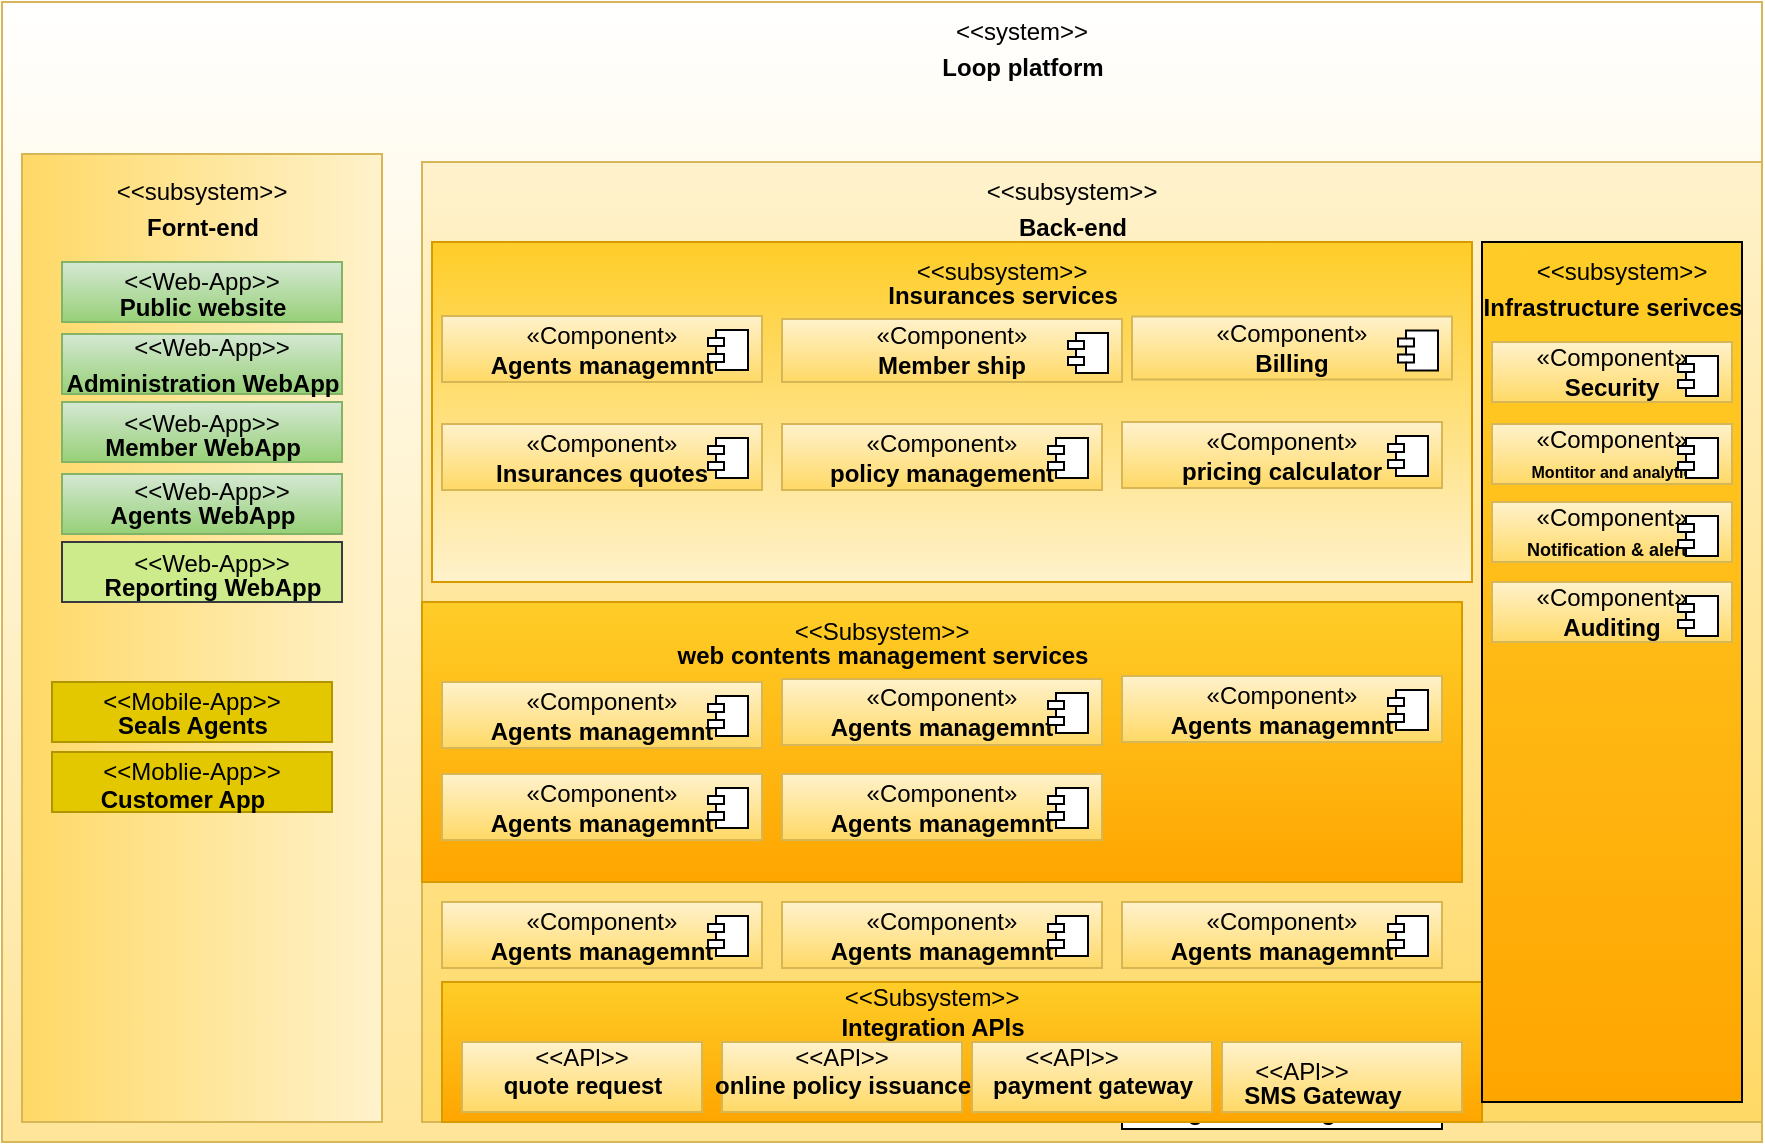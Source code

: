 <mxfile version="22.1.0" type="github">
  <diagram name="Page-1" id="PSVhIGT1VGvmOMZAsFor">
    <mxGraphModel dx="917" dy="503" grid="1" gridSize="10" guides="1" tooltips="1" connect="1" arrows="1" fold="1" page="1" pageScale="1" pageWidth="850" pageHeight="1100" math="0" shadow="0">
      <root>
        <mxCell id="0" />
        <mxCell id="1" parent="0" />
        <mxCell id="pScFIiT-Av8nfo2tau_b-79" value="" style="rounded=0;whiteSpace=wrap;html=1;fillColor=#FFE599;strokeColor=#d6b656;gradientColor=#FFFFFF;gradientDirection=north;" vertex="1" parent="1">
          <mxGeometry x="210" y="30" width="880" height="570" as="geometry" />
        </mxCell>
        <mxCell id="pScFIiT-Av8nfo2tau_b-107" value="" style="rounded=0;whiteSpace=wrap;html=1;fillColor=#fff2cc;strokeColor=#d6b656;fillStyle=solid;gradientColor=#ffd966;gradientDirection=west;" vertex="1" parent="1">
          <mxGeometry x="220" y="106" width="180" height="484" as="geometry" />
        </mxCell>
        <mxCell id="pScFIiT-Av8nfo2tau_b-108" value="&amp;lt;&amp;lt;subsystem&amp;gt;&amp;gt;&lt;br&gt;" style="text;html=1;strokeColor=none;fillColor=none;align=center;verticalAlign=middle;whiteSpace=wrap;rounded=0;" vertex="1" parent="1">
          <mxGeometry x="280" y="110" width="60" height="30" as="geometry" />
        </mxCell>
        <mxCell id="pScFIiT-Av8nfo2tau_b-109" value="Fornt-end&lt;br&gt;" style="text;align=center;fontStyle=1;verticalAlign=middle;spacingLeft=3;spacingRight=3;strokeColor=none;rotatable=0;points=[[0,0.5],[1,0.5]];portConstraint=eastwest;html=1;" vertex="1" parent="1">
          <mxGeometry x="270" y="130" width="80" height="26" as="geometry" />
        </mxCell>
        <mxCell id="pScFIiT-Av8nfo2tau_b-110" value="" style="rounded=0;whiteSpace=wrap;html=1;fillColor=#d5e8d4;strokeColor=#82b366;gradientColor=#97d077;" vertex="1" parent="1">
          <mxGeometry x="240" y="160" width="140" height="30" as="geometry" />
        </mxCell>
        <mxCell id="pScFIiT-Av8nfo2tau_b-111" value="&amp;lt;&amp;lt;Web-App&amp;gt;&amp;gt;" style="text;html=1;align=center;verticalAlign=middle;whiteSpace=wrap;rounded=0;" vertex="1" parent="1">
          <mxGeometry x="255" y="160" width="110" height="20" as="geometry" />
        </mxCell>
        <mxCell id="pScFIiT-Av8nfo2tau_b-112" value="Public website" style="text;align=center;fontStyle=1;verticalAlign=middle;spacingLeft=3;spacingRight=3;rotatable=0;points=[[0,0.5],[1,0.5]];portConstraint=eastwest;html=1;" vertex="1" parent="1">
          <mxGeometry x="280" y="170" width="60" height="26" as="geometry" />
        </mxCell>
        <mxCell id="pScFIiT-Av8nfo2tau_b-113" style="edgeStyle=orthogonalEdgeStyle;rounded=0;orthogonalLoop=1;jettySize=auto;html=1;exitX=0.5;exitY=1;exitDx=0;exitDy=0;" edge="1" parent="1" source="pScFIiT-Av8nfo2tau_b-110" target="pScFIiT-Av8nfo2tau_b-110">
          <mxGeometry relative="1" as="geometry" />
        </mxCell>
        <mxCell id="pScFIiT-Av8nfo2tau_b-114" style="edgeStyle=orthogonalEdgeStyle;rounded=0;orthogonalLoop=1;jettySize=auto;html=1;exitX=1;exitY=0.5;exitDx=0;exitDy=0;" edge="1" parent="1">
          <mxGeometry relative="1" as="geometry">
            <mxPoint x="365" y="233" as="sourcePoint" />
            <mxPoint x="365" y="233" as="targetPoint" />
          </mxGeometry>
        </mxCell>
        <mxCell id="pScFIiT-Av8nfo2tau_b-115" value="" style="rounded=0;whiteSpace=wrap;html=1;fillColor=#d5e8d4;strokeColor=#82b366;gradientColor=#97d077;" vertex="1" parent="1">
          <mxGeometry x="240" y="196" width="140" height="30" as="geometry" />
        </mxCell>
        <mxCell id="pScFIiT-Av8nfo2tau_b-116" value="" style="rounded=0;whiteSpace=wrap;html=1;fillColor=#d5e8d4;strokeColor=#82b366;gradientColor=#97d077;" vertex="1" parent="1">
          <mxGeometry x="240" y="230" width="140" height="30" as="geometry" />
        </mxCell>
        <mxCell id="pScFIiT-Av8nfo2tau_b-117" value="" style="rounded=0;whiteSpace=wrap;html=1;fillColor=#d5e8d4;strokeColor=#82b366;gradientColor=#97d077;" vertex="1" parent="1">
          <mxGeometry x="240" y="266" width="140" height="30" as="geometry" />
        </mxCell>
        <mxCell id="pScFIiT-Av8nfo2tau_b-118" value="&amp;lt;&amp;lt;Web-App&amp;gt;&amp;gt;" style="text;html=1;strokeColor=none;fillColor=none;align=center;verticalAlign=middle;whiteSpace=wrap;rounded=0;" vertex="1" parent="1">
          <mxGeometry x="270" y="188" width="90" height="30" as="geometry" />
        </mxCell>
        <mxCell id="pScFIiT-Av8nfo2tau_b-119" value="&amp;lt;&amp;lt;Web-App&amp;gt;&amp;gt;" style="text;html=1;strokeColor=none;fillColor=none;align=center;verticalAlign=middle;whiteSpace=wrap;rounded=0;" vertex="1" parent="1">
          <mxGeometry x="265" y="226" width="90" height="30" as="geometry" />
        </mxCell>
        <mxCell id="pScFIiT-Av8nfo2tau_b-120" value="&amp;lt;&amp;lt;Web-App&amp;gt;&amp;gt;" style="text;html=1;strokeColor=none;fillColor=none;align=center;verticalAlign=middle;whiteSpace=wrap;rounded=0;" vertex="1" parent="1">
          <mxGeometry x="270" y="260" width="90" height="30" as="geometry" />
        </mxCell>
        <mxCell id="pScFIiT-Av8nfo2tau_b-121" value="Administration WebApp" style="text;align=center;fontStyle=1;verticalAlign=middle;spacingLeft=3;spacingRight=3;strokeColor=none;rotatable=0;points=[[0,0.5],[1,0.5]];portConstraint=eastwest;html=1;" vertex="1" parent="1">
          <mxGeometry x="270" y="182.5" width="80" height="77.5" as="geometry" />
        </mxCell>
        <mxCell id="pScFIiT-Av8nfo2tau_b-122" value="" style="rounded=0;whiteSpace=wrap;html=1;fillColor=#cdeb8b;strokeColor=#36393d;fillStyle=solid;" vertex="1" parent="1">
          <mxGeometry x="240" y="300" width="140" height="30" as="geometry" />
        </mxCell>
        <mxCell id="pScFIiT-Av8nfo2tau_b-123" value="" style="rounded=0;whiteSpace=wrap;html=1;fillColor=#e3c800;fontColor=#000000;strokeColor=#B09500;" vertex="1" parent="1">
          <mxGeometry x="235" y="370" width="140" height="30" as="geometry" />
        </mxCell>
        <mxCell id="pScFIiT-Av8nfo2tau_b-125" value="&amp;lt;&amp;lt;Web-App&amp;gt;&amp;gt;" style="text;html=1;strokeColor=none;fillColor=none;align=center;verticalAlign=middle;whiteSpace=wrap;rounded=0;" vertex="1" parent="1">
          <mxGeometry x="270" y="296" width="90" height="30" as="geometry" />
        </mxCell>
        <mxCell id="pScFIiT-Av8nfo2tau_b-126" value="Member WebApp" style="text;align=center;fontStyle=1;verticalAlign=middle;spacingLeft=3;spacingRight=3;strokeColor=none;rotatable=0;points=[[0,0.5],[1,0.5]];portConstraint=eastwest;html=1;" vertex="1" parent="1">
          <mxGeometry x="270" y="240" width="80" height="26" as="geometry" />
        </mxCell>
        <mxCell id="pScFIiT-Av8nfo2tau_b-127" value="Agents WebApp" style="text;align=center;fontStyle=1;verticalAlign=middle;spacingLeft=3;spacingRight=3;strokeColor=none;rotatable=0;points=[[0,0.5],[1,0.5]];portConstraint=eastwest;html=1;" vertex="1" parent="1">
          <mxGeometry x="270" y="274" width="80" height="26" as="geometry" />
        </mxCell>
        <mxCell id="pScFIiT-Av8nfo2tau_b-128" value="Reporting WebApp" style="text;align=center;fontStyle=1;verticalAlign=middle;spacingLeft=3;spacingRight=3;strokeColor=none;rotatable=0;points=[[0,0.5],[1,0.5]];portConstraint=eastwest;html=1;" vertex="1" parent="1">
          <mxGeometry x="275" y="310" width="80" height="26" as="geometry" />
        </mxCell>
        <mxCell id="pScFIiT-Av8nfo2tau_b-129" value="&amp;lt;&amp;lt;Mobile-App&amp;gt;&amp;gt;" style="text;html=1;strokeColor=none;fillColor=none;align=center;verticalAlign=middle;whiteSpace=wrap;rounded=0;" vertex="1" parent="1">
          <mxGeometry x="245" y="360" width="120" height="40" as="geometry" />
        </mxCell>
        <mxCell id="pScFIiT-Av8nfo2tau_b-131" value="Seals Agents" style="text;align=center;fontStyle=1;verticalAlign=middle;spacingLeft=3;spacingRight=3;strokeColor=none;rotatable=0;points=[[0,0.5],[1,0.5]];portConstraint=eastwest;html=1;" vertex="1" parent="1">
          <mxGeometry x="265" y="379" width="80" height="26" as="geometry" />
        </mxCell>
        <mxCell id="pScFIiT-Av8nfo2tau_b-134" value="" style="rounded=0;whiteSpace=wrap;html=1;fillColor=#fff2cc;gradientColor=#ffd966;strokeColor=#d6b656;" vertex="1" parent="1">
          <mxGeometry x="420" y="110" width="670" height="480" as="geometry" />
        </mxCell>
        <mxCell id="pScFIiT-Av8nfo2tau_b-135" value="&amp;lt;&amp;lt;system&amp;gt;&amp;gt;" style="text;html=1;strokeColor=none;fillColor=none;align=center;verticalAlign=middle;whiteSpace=wrap;rounded=0;" vertex="1" parent="1">
          <mxGeometry x="690" y="30" width="60" height="30" as="geometry" />
        </mxCell>
        <mxCell id="pScFIiT-Av8nfo2tau_b-136" value="Loop platform" style="text;align=center;fontStyle=1;verticalAlign=middle;spacingLeft=3;spacingRight=3;strokeColor=none;rotatable=0;points=[[0,0.5],[1,0.5]];portConstraint=eastwest;html=1;" vertex="1" parent="1">
          <mxGeometry x="680" y="50" width="80" height="26" as="geometry" />
        </mxCell>
        <mxCell id="pScFIiT-Av8nfo2tau_b-137" value="&amp;lt;&amp;lt;subsystem&amp;gt;&amp;gt;" style="text;html=1;strokeColor=none;fillColor=none;align=center;verticalAlign=middle;whiteSpace=wrap;rounded=0;" vertex="1" parent="1">
          <mxGeometry x="715" y="110" width="60" height="30" as="geometry" />
        </mxCell>
        <mxCell id="pScFIiT-Av8nfo2tau_b-138" value="Back-end" style="text;align=center;fontStyle=1;verticalAlign=middle;spacingLeft=3;spacingRight=3;strokeColor=none;rotatable=0;points=[[0,0.5],[1,0.5]];portConstraint=eastwest;html=1;" vertex="1" parent="1">
          <mxGeometry x="705" y="130" width="80" height="26" as="geometry" />
        </mxCell>
        <mxCell id="pScFIiT-Av8nfo2tau_b-139" value="" style="rounded=0;whiteSpace=wrap;html=1;fillColor=#ffcd28;strokeColor=#d79b00;gradientColor=#FFF2CC;" vertex="1" parent="1">
          <mxGeometry x="425" y="150" width="520" height="170" as="geometry" />
        </mxCell>
        <mxCell id="pScFIiT-Av8nfo2tau_b-141" value="&amp;lt;&amp;lt;subsystem&amp;gt;&amp;gt;" style="text;html=1;strokeColor=none;fillColor=none;align=center;verticalAlign=middle;whiteSpace=wrap;rounded=0;" vertex="1" parent="1">
          <mxGeometry x="680" y="150" width="60" height="30" as="geometry" />
        </mxCell>
        <mxCell id="pScFIiT-Av8nfo2tau_b-142" value="Insurances services" style="text;align=center;fontStyle=1;verticalAlign=middle;spacingLeft=3;spacingRight=3;strokeColor=none;rotatable=0;points=[[0,0.5],[1,0.5]];portConstraint=eastwest;html=1;" vertex="1" parent="1">
          <mxGeometry x="670" y="164" width="80" height="26" as="geometry" />
        </mxCell>
        <mxCell id="pScFIiT-Av8nfo2tau_b-147" value="«Component»&lt;br&gt;&lt;b&gt;Member ship&lt;/b&gt;" style="html=1;dropTarget=0;whiteSpace=wrap;fillColor=#fff2cc;gradientColor=#ffd966;strokeColor=#d6b656;" vertex="1" parent="1">
          <mxGeometry x="600" y="188.5" width="170" height="31.5" as="geometry" />
        </mxCell>
        <mxCell id="pScFIiT-Av8nfo2tau_b-148" value="" style="shape=module;jettyWidth=8;jettyHeight=4;" vertex="1" parent="pScFIiT-Av8nfo2tau_b-147">
          <mxGeometry x="1" width="20" height="20" relative="1" as="geometry">
            <mxPoint x="-27" y="7" as="offset" />
          </mxGeometry>
        </mxCell>
        <mxCell id="pScFIiT-Av8nfo2tau_b-149" value="«Component»&lt;br&gt;&lt;b&gt;Billing&lt;/b&gt;" style="html=1;dropTarget=0;whiteSpace=wrap;fillColor=#fff2cc;gradientColor=#ffd966;strokeColor=#d6b656;" vertex="1" parent="1">
          <mxGeometry x="775" y="187.25" width="160" height="31.5" as="geometry" />
        </mxCell>
        <mxCell id="pScFIiT-Av8nfo2tau_b-150" value="" style="shape=module;jettyWidth=8;jettyHeight=4;" vertex="1" parent="pScFIiT-Av8nfo2tau_b-149">
          <mxGeometry x="1" width="20" height="20" relative="1" as="geometry">
            <mxPoint x="-27" y="7" as="offset" />
          </mxGeometry>
        </mxCell>
        <mxCell id="pScFIiT-Av8nfo2tau_b-151" value="«Component»&lt;br&gt;&lt;b&gt;Agents managemnt&lt;/b&gt;" style="html=1;dropTarget=0;whiteSpace=wrap;fillColor=#fff2cc;gradientColor=#ffd966;strokeColor=#d6b656;" vertex="1" parent="1">
          <mxGeometry x="430" y="187" width="160" height="33" as="geometry" />
        </mxCell>
        <mxCell id="pScFIiT-Av8nfo2tau_b-152" value="" style="shape=module;jettyWidth=8;jettyHeight=4;" vertex="1" parent="pScFIiT-Av8nfo2tau_b-151">
          <mxGeometry x="1" width="20" height="20" relative="1" as="geometry">
            <mxPoint x="-27" y="7" as="offset" />
          </mxGeometry>
        </mxCell>
        <mxCell id="pScFIiT-Av8nfo2tau_b-153" value="«Component»&lt;br&gt;&lt;b&gt;Insurances quotes&lt;/b&gt;" style="html=1;dropTarget=0;whiteSpace=wrap;fillColor=#fff2cc;gradientColor=#ffd966;strokeColor=#d6b656;" vertex="1" parent="1">
          <mxGeometry x="430" y="241" width="160" height="33" as="geometry" />
        </mxCell>
        <mxCell id="pScFIiT-Av8nfo2tau_b-154" value="" style="shape=module;jettyWidth=8;jettyHeight=4;" vertex="1" parent="pScFIiT-Av8nfo2tau_b-153">
          <mxGeometry x="1" width="20" height="20" relative="1" as="geometry">
            <mxPoint x="-27" y="7" as="offset" />
          </mxGeometry>
        </mxCell>
        <mxCell id="pScFIiT-Av8nfo2tau_b-155" value="«Component»&lt;br&gt;&lt;b&gt;policy management&lt;/b&gt;" style="html=1;dropTarget=0;whiteSpace=wrap;fillColor=#fff2cc;gradientColor=#ffd966;strokeColor=#d6b656;" vertex="1" parent="1">
          <mxGeometry x="600" y="241" width="160" height="33" as="geometry" />
        </mxCell>
        <mxCell id="pScFIiT-Av8nfo2tau_b-156" value="" style="shape=module;jettyWidth=8;jettyHeight=4;" vertex="1" parent="pScFIiT-Av8nfo2tau_b-155">
          <mxGeometry x="1" width="20" height="20" relative="1" as="geometry">
            <mxPoint x="-27" y="7" as="offset" />
          </mxGeometry>
        </mxCell>
        <mxCell id="pScFIiT-Av8nfo2tau_b-157" value="«Component»&lt;br&gt;&lt;b&gt;pricing calculator&lt;/b&gt;" style="html=1;dropTarget=0;whiteSpace=wrap;fillColor=#fff2cc;gradientColor=#ffd966;strokeColor=#d6b656;" vertex="1" parent="1">
          <mxGeometry x="770" y="240" width="160" height="33" as="geometry" />
        </mxCell>
        <mxCell id="pScFIiT-Av8nfo2tau_b-158" value="" style="shape=module;jettyWidth=8;jettyHeight=4;" vertex="1" parent="pScFIiT-Av8nfo2tau_b-157">
          <mxGeometry x="1" width="20" height="20" relative="1" as="geometry">
            <mxPoint x="-27" y="7" as="offset" />
          </mxGeometry>
        </mxCell>
        <mxCell id="pScFIiT-Av8nfo2tau_b-159" value="" style="rounded=0;whiteSpace=wrap;html=1;fillColor=#ffcd28;gradientColor=#ffa500;strokeColor=#d79b00;" vertex="1" parent="1">
          <mxGeometry x="420" y="330" width="520" height="140" as="geometry" />
        </mxCell>
        <mxCell id="pScFIiT-Av8nfo2tau_b-160" value="&amp;lt;&amp;lt;Subsystem&amp;gt;&amp;gt;" style="text;html=1;strokeColor=none;fillColor=none;align=center;verticalAlign=middle;whiteSpace=wrap;rounded=0;" vertex="1" parent="1">
          <mxGeometry x="620" y="330" width="60" height="30" as="geometry" />
        </mxCell>
        <mxCell id="pScFIiT-Av8nfo2tau_b-161" value="web contents management services" style="text;align=center;fontStyle=1;verticalAlign=middle;spacingLeft=3;spacingRight=3;strokeColor=none;rotatable=0;points=[[0,0.5],[1,0.5]];portConstraint=eastwest;html=1;" vertex="1" parent="1">
          <mxGeometry x="610" y="344" width="80" height="26" as="geometry" />
        </mxCell>
        <mxCell id="pScFIiT-Av8nfo2tau_b-162" value="«Component»&lt;br&gt;&lt;b&gt;Agents managemnt&lt;/b&gt;" style="html=1;dropTarget=0;whiteSpace=wrap;fillColor=#fff2cc;gradientColor=#ffd966;strokeColor=#d6b656;" vertex="1" parent="1">
          <mxGeometry x="430" y="370" width="160" height="33" as="geometry" />
        </mxCell>
        <mxCell id="pScFIiT-Av8nfo2tau_b-163" value="" style="shape=module;jettyWidth=8;jettyHeight=4;" vertex="1" parent="pScFIiT-Av8nfo2tau_b-162">
          <mxGeometry x="1" width="20" height="20" relative="1" as="geometry">
            <mxPoint x="-27" y="7" as="offset" />
          </mxGeometry>
        </mxCell>
        <mxCell id="pScFIiT-Av8nfo2tau_b-164" value="«Component»&lt;br&gt;&lt;b&gt;Agents managemnt&lt;/b&gt;" style="html=1;dropTarget=0;whiteSpace=wrap;" vertex="1" parent="1">
          <mxGeometry x="770" y="560.5" width="160" height="33" as="geometry" />
        </mxCell>
        <mxCell id="pScFIiT-Av8nfo2tau_b-165" value="" style="shape=module;jettyWidth=8;jettyHeight=4;" vertex="1" parent="pScFIiT-Av8nfo2tau_b-164">
          <mxGeometry x="1" width="20" height="20" relative="1" as="geometry">
            <mxPoint x="-27" y="7" as="offset" />
          </mxGeometry>
        </mxCell>
        <mxCell id="pScFIiT-Av8nfo2tau_b-166" value="«Component»&lt;br&gt;&lt;b&gt;Agents managemnt&lt;/b&gt;" style="html=1;dropTarget=0;whiteSpace=wrap;fillColor=#fff2cc;gradientColor=#ffd966;strokeColor=#d6b656;" vertex="1" parent="1">
          <mxGeometry x="770" y="367" width="160" height="33" as="geometry" />
        </mxCell>
        <mxCell id="pScFIiT-Av8nfo2tau_b-167" value="" style="shape=module;jettyWidth=8;jettyHeight=4;" vertex="1" parent="pScFIiT-Av8nfo2tau_b-166">
          <mxGeometry x="1" width="20" height="20" relative="1" as="geometry">
            <mxPoint x="-27" y="7" as="offset" />
          </mxGeometry>
        </mxCell>
        <mxCell id="pScFIiT-Av8nfo2tau_b-168" value="«Component»&lt;br&gt;&lt;b&gt;Agents managemnt&lt;/b&gt;" style="html=1;dropTarget=0;whiteSpace=wrap;fillColor=#fff2cc;gradientColor=#ffd966;strokeColor=#d6b656;" vertex="1" parent="1">
          <mxGeometry x="430" y="416" width="160" height="33" as="geometry" />
        </mxCell>
        <mxCell id="pScFIiT-Av8nfo2tau_b-169" value="" style="shape=module;jettyWidth=8;jettyHeight=4;" vertex="1" parent="pScFIiT-Av8nfo2tau_b-168">
          <mxGeometry x="1" width="20" height="20" relative="1" as="geometry">
            <mxPoint x="-27" y="7" as="offset" />
          </mxGeometry>
        </mxCell>
        <mxCell id="pScFIiT-Av8nfo2tau_b-170" value="«Component»&lt;br&gt;&lt;b&gt;Agents managemnt&lt;/b&gt;" style="html=1;dropTarget=0;whiteSpace=wrap;fillColor=#fff2cc;gradientColor=#ffd966;strokeColor=#d6b656;" vertex="1" parent="1">
          <mxGeometry x="600" y="416" width="160" height="33" as="geometry" />
        </mxCell>
        <mxCell id="pScFIiT-Av8nfo2tau_b-171" value="" style="shape=module;jettyWidth=8;jettyHeight=4;" vertex="1" parent="pScFIiT-Av8nfo2tau_b-170">
          <mxGeometry x="1" width="20" height="20" relative="1" as="geometry">
            <mxPoint x="-27" y="7" as="offset" />
          </mxGeometry>
        </mxCell>
        <mxCell id="pScFIiT-Av8nfo2tau_b-172" value="«Component»&lt;br&gt;&lt;b&gt;Agents managemnt&lt;/b&gt;" style="html=1;dropTarget=0;whiteSpace=wrap;fillColor=#fff2cc;gradientColor=#ffd966;strokeColor=#d6b656;" vertex="1" parent="1">
          <mxGeometry x="430" y="480" width="160" height="33" as="geometry" />
        </mxCell>
        <mxCell id="pScFIiT-Av8nfo2tau_b-173" value="" style="shape=module;jettyWidth=8;jettyHeight=4;" vertex="1" parent="pScFIiT-Av8nfo2tau_b-172">
          <mxGeometry x="1" width="20" height="20" relative="1" as="geometry">
            <mxPoint x="-27" y="7" as="offset" />
          </mxGeometry>
        </mxCell>
        <mxCell id="pScFIiT-Av8nfo2tau_b-174" value="«Component»&lt;br&gt;&lt;b&gt;Agents managemnt&lt;/b&gt;" style="html=1;dropTarget=0;whiteSpace=wrap;fillColor=#fff2cc;gradientColor=#ffd966;strokeColor=#d6b656;" vertex="1" parent="1">
          <mxGeometry x="600" y="480" width="160" height="33" as="geometry" />
        </mxCell>
        <mxCell id="pScFIiT-Av8nfo2tau_b-175" value="" style="shape=module;jettyWidth=8;jettyHeight=4;" vertex="1" parent="pScFIiT-Av8nfo2tau_b-174">
          <mxGeometry x="1" width="20" height="20" relative="1" as="geometry">
            <mxPoint x="-27" y="7" as="offset" />
          </mxGeometry>
        </mxCell>
        <mxCell id="pScFIiT-Av8nfo2tau_b-176" value="«Component»&lt;br&gt;&lt;b&gt;Agents managemnt&lt;/b&gt;" style="html=1;dropTarget=0;whiteSpace=wrap;fillColor=#fff2cc;gradientColor=#ffd966;strokeColor=#d6b656;" vertex="1" parent="1">
          <mxGeometry x="770" y="480" width="160" height="33" as="geometry" />
        </mxCell>
        <mxCell id="pScFIiT-Av8nfo2tau_b-177" value="" style="shape=module;jettyWidth=8;jettyHeight=4;" vertex="1" parent="pScFIiT-Av8nfo2tau_b-176">
          <mxGeometry x="1" width="20" height="20" relative="1" as="geometry">
            <mxPoint x="-27" y="7" as="offset" />
          </mxGeometry>
        </mxCell>
        <mxCell id="pScFIiT-Av8nfo2tau_b-178" value="" style="rounded=0;whiteSpace=wrap;html=1;fillColor=#ffcd28;gradientColor=#ffa500;strokeColor=#d79b00;" vertex="1" parent="1">
          <mxGeometry x="430" y="520" width="520" height="70" as="geometry" />
        </mxCell>
        <mxCell id="pScFIiT-Av8nfo2tau_b-179" value="" style="rounded=0;whiteSpace=wrap;html=1;fillColor=#ffcd28;gradientColor=#ffa500;strokeColor=default;gradientDirection=south;" vertex="1" parent="1">
          <mxGeometry x="950" y="150" width="130" height="430" as="geometry" />
        </mxCell>
        <mxCell id="pScFIiT-Av8nfo2tau_b-180" value="&amp;lt;&amp;lt;Subsystem&amp;gt;&amp;gt;" style="text;html=1;strokeColor=none;fillColor=none;align=center;verticalAlign=middle;whiteSpace=wrap;rounded=0;" vertex="1" parent="1">
          <mxGeometry x="645" y="513" width="60" height="30" as="geometry" />
        </mxCell>
        <mxCell id="pScFIiT-Av8nfo2tau_b-181" value="Integration APls" style="text;align=center;fontStyle=1;verticalAlign=middle;spacingLeft=3;spacingRight=3;strokeColor=none;rotatable=0;points=[[0,0.5],[1,0.5]];portConstraint=eastwest;html=1;" vertex="1" parent="1">
          <mxGeometry x="635" y="530" width="80" height="26" as="geometry" />
        </mxCell>
        <mxCell id="pScFIiT-Av8nfo2tau_b-182" value="" style="rounded=0;whiteSpace=wrap;html=1;fillColor=#fff2cc;gradientColor=#ffd966;strokeColor=#d6b656;" vertex="1" parent="1">
          <mxGeometry x="440" y="550" width="120" height="35" as="geometry" />
        </mxCell>
        <mxCell id="pScFIiT-Av8nfo2tau_b-183" value="&amp;lt;&amp;lt;APl&amp;gt;&amp;gt;" style="text;html=1;strokeColor=none;fillColor=none;align=center;verticalAlign=middle;whiteSpace=wrap;rounded=0;" vertex="1" parent="1">
          <mxGeometry x="470" y="543" width="60" height="30" as="geometry" />
        </mxCell>
        <mxCell id="pScFIiT-Av8nfo2tau_b-184" value="quote request" style="text;align=center;fontStyle=1;verticalAlign=middle;spacingLeft=3;spacingRight=3;rotatable=0;points=[[0,0.5],[1,0.5]];portConstraint=eastwest;html=1;" vertex="1" parent="1">
          <mxGeometry x="460" y="559" width="80" height="26" as="geometry" />
        </mxCell>
        <mxCell id="pScFIiT-Av8nfo2tau_b-185" value="" style="rounded=0;whiteSpace=wrap;html=1;fillColor=#fff2cc;gradientColor=#ffd966;strokeColor=#d6b656;" vertex="1" parent="1">
          <mxGeometry x="570" y="550" width="120" height="35" as="geometry" />
        </mxCell>
        <mxCell id="pScFIiT-Av8nfo2tau_b-186" value="" style="rounded=0;whiteSpace=wrap;html=1;fillColor=#fff2cc;gradientColor=#ffd966;strokeColor=#d6b656;" vertex="1" parent="1">
          <mxGeometry x="695" y="550" width="120" height="35" as="geometry" />
        </mxCell>
        <mxCell id="pScFIiT-Av8nfo2tau_b-187" value="" style="rounded=0;whiteSpace=wrap;html=1;fillColor=#fff2cc;gradientColor=#ffd966;strokeColor=#d6b656;" vertex="1" parent="1">
          <mxGeometry x="820" y="550" width="120" height="35" as="geometry" />
        </mxCell>
        <mxCell id="pScFIiT-Av8nfo2tau_b-188" value="&amp;lt;&amp;lt;APl&amp;gt;&amp;gt;" style="text;html=1;strokeColor=none;fillColor=none;align=center;verticalAlign=middle;whiteSpace=wrap;rounded=0;" vertex="1" parent="1">
          <mxGeometry x="600" y="543" width="60" height="30" as="geometry" />
        </mxCell>
        <mxCell id="pScFIiT-Av8nfo2tau_b-189" value="online policy issuance" style="text;align=center;fontStyle=1;verticalAlign=middle;spacingLeft=3;spacingRight=3;rotatable=0;points=[[0,0.5],[1,0.5]];portConstraint=eastwest;html=1;" vertex="1" parent="1">
          <mxGeometry x="590" y="559" width="80" height="26" as="geometry" />
        </mxCell>
        <mxCell id="pScFIiT-Av8nfo2tau_b-190" value="payment gateway" style="text;align=center;fontStyle=1;verticalAlign=middle;spacingLeft=3;spacingRight=3;rotatable=0;points=[[0,0.5],[1,0.5]];portConstraint=eastwest;html=1;" vertex="1" parent="1">
          <mxGeometry x="715" y="559" width="80" height="26" as="geometry" />
        </mxCell>
        <mxCell id="pScFIiT-Av8nfo2tau_b-196" value="&amp;lt;&amp;lt;APl&amp;gt;&amp;gt;" style="text;html=1;strokeColor=none;fillColor=none;align=center;verticalAlign=middle;whiteSpace=wrap;rounded=0;" vertex="1" parent="1">
          <mxGeometry x="715" y="543" width="60" height="30" as="geometry" />
        </mxCell>
        <mxCell id="pScFIiT-Av8nfo2tau_b-197" value="&amp;lt;&amp;lt;APl&amp;gt;&amp;gt;" style="text;html=1;strokeColor=none;fillColor=none;align=center;verticalAlign=middle;whiteSpace=wrap;rounded=0;" vertex="1" parent="1">
          <mxGeometry x="830" y="550" width="60" height="30" as="geometry" />
        </mxCell>
        <mxCell id="pScFIiT-Av8nfo2tau_b-198" value="SMS Gateway" style="text;align=center;fontStyle=1;verticalAlign=middle;spacingLeft=3;spacingRight=3;strokeColor=none;rotatable=0;points=[[0,0.5],[1,0.5]];portConstraint=eastwest;html=1;" vertex="1" parent="1">
          <mxGeometry x="830" y="564" width="80" height="26" as="geometry" />
        </mxCell>
        <mxCell id="pScFIiT-Av8nfo2tau_b-199" value="«Component»&lt;br&gt;&lt;b&gt;Agents managemnt&lt;/b&gt;" style="html=1;dropTarget=0;whiteSpace=wrap;fillColor=#fff2cc;gradientColor=#ffd966;strokeColor=#d6b656;" vertex="1" parent="1">
          <mxGeometry x="600" y="368.5" width="160" height="33" as="geometry" />
        </mxCell>
        <mxCell id="pScFIiT-Av8nfo2tau_b-200" value="" style="shape=module;jettyWidth=8;jettyHeight=4;" vertex="1" parent="pScFIiT-Av8nfo2tau_b-199">
          <mxGeometry x="1" width="20" height="20" relative="1" as="geometry">
            <mxPoint x="-27" y="7" as="offset" />
          </mxGeometry>
        </mxCell>
        <mxCell id="pScFIiT-Av8nfo2tau_b-203" value="" style="rounded=0;whiteSpace=wrap;html=1;fillColor=#e3c800;fontColor=#000000;strokeColor=#B09500;" vertex="1" parent="1">
          <mxGeometry x="235" y="405" width="140" height="30" as="geometry" />
        </mxCell>
        <mxCell id="pScFIiT-Av8nfo2tau_b-204" value="&amp;lt;&amp;lt;Moblie-App&amp;gt;&amp;gt;" style="text;html=1;strokeColor=none;fillColor=none;align=center;verticalAlign=middle;whiteSpace=wrap;rounded=0;" vertex="1" parent="1">
          <mxGeometry x="255" y="400" width="100" height="30" as="geometry" />
        </mxCell>
        <mxCell id="pScFIiT-Av8nfo2tau_b-205" value="Customer App" style="text;align=center;fontStyle=1;verticalAlign=middle;spacingLeft=3;spacingRight=3;strokeColor=none;rotatable=0;points=[[0,0.5],[1,0.5]];portConstraint=eastwest;html=1;" vertex="1" parent="1">
          <mxGeometry x="260" y="416" width="80" height="26" as="geometry" />
        </mxCell>
        <mxCell id="pScFIiT-Av8nfo2tau_b-206" value="&amp;lt;&amp;lt;subsystem&amp;gt;&amp;gt;" style="text;html=1;strokeColor=none;fillColor=none;align=center;verticalAlign=middle;whiteSpace=wrap;rounded=0;" vertex="1" parent="1">
          <mxGeometry x="990" y="150" width="60" height="30" as="geometry" />
        </mxCell>
        <mxCell id="pScFIiT-Av8nfo2tau_b-207" value="Infrastructure serivces" style="text;align=center;fontStyle=1;verticalAlign=middle;spacingLeft=3;spacingRight=3;strokeColor=none;rotatable=0;points=[[0,0.5],[1,0.5]];portConstraint=eastwest;html=1;" vertex="1" parent="1">
          <mxGeometry x="975" y="170" width="80" height="26" as="geometry" />
        </mxCell>
        <mxCell id="pScFIiT-Av8nfo2tau_b-208" value="«Component»&lt;br&gt;&lt;b&gt;Security&lt;/b&gt;" style="html=1;dropTarget=0;whiteSpace=wrap;fillColor=#fff2cc;gradientColor=#ffd966;strokeColor=#d6b656;" vertex="1" parent="1">
          <mxGeometry x="955" y="200" width="120" height="30" as="geometry" />
        </mxCell>
        <mxCell id="pScFIiT-Av8nfo2tau_b-209" value="" style="shape=module;jettyWidth=8;jettyHeight=4;" vertex="1" parent="pScFIiT-Av8nfo2tau_b-208">
          <mxGeometry x="1" width="20" height="20" relative="1" as="geometry">
            <mxPoint x="-27" y="7" as="offset" />
          </mxGeometry>
        </mxCell>
        <mxCell id="pScFIiT-Av8nfo2tau_b-210" value="«Component»&lt;br&gt;&lt;b style=&quot;border-color: var(--border-color);&quot;&gt;&lt;font style=&quot;border-color: var(--border-color); font-size: 8px;&quot;&gt;Montitor and analytic&lt;/font&gt;&lt;/b&gt;" style="html=1;dropTarget=0;whiteSpace=wrap;fillColor=#fff2cc;gradientColor=#ffd966;strokeColor=#d6b656;" vertex="1" parent="1">
          <mxGeometry x="955" y="241" width="120" height="30" as="geometry" />
        </mxCell>
        <mxCell id="pScFIiT-Av8nfo2tau_b-211" value="" style="shape=module;jettyWidth=8;jettyHeight=4;" vertex="1" parent="pScFIiT-Av8nfo2tau_b-210">
          <mxGeometry x="1" width="20" height="20" relative="1" as="geometry">
            <mxPoint x="-27" y="7" as="offset" />
          </mxGeometry>
        </mxCell>
        <mxCell id="pScFIiT-Av8nfo2tau_b-216" value="«Component»&lt;br&gt;&lt;b&gt;&lt;font style=&quot;font-size: 9px;&quot;&gt;Notification &amp;amp; alerts&lt;/font&gt;&lt;/b&gt;" style="html=1;dropTarget=0;whiteSpace=wrap;fillColor=#fff2cc;gradientColor=#ffd966;strokeColor=#d6b656;" vertex="1" parent="1">
          <mxGeometry x="955" y="280" width="120" height="30" as="geometry" />
        </mxCell>
        <mxCell id="pScFIiT-Av8nfo2tau_b-217" value="" style="shape=module;jettyWidth=8;jettyHeight=4;" vertex="1" parent="pScFIiT-Av8nfo2tau_b-216">
          <mxGeometry x="1" width="20" height="20" relative="1" as="geometry">
            <mxPoint x="-27" y="7" as="offset" />
          </mxGeometry>
        </mxCell>
        <mxCell id="pScFIiT-Av8nfo2tau_b-218" value="«Component»&lt;br&gt;&lt;font size=&quot;1&quot;&gt;&lt;b style=&quot;font-size: 12px;&quot;&gt;Auditing&lt;/b&gt;&lt;/font&gt;" style="html=1;dropTarget=0;whiteSpace=wrap;fillColor=#fff2cc;gradientColor=#ffd966;strokeColor=#d6b656;" vertex="1" parent="1">
          <mxGeometry x="955" y="320" width="120" height="30" as="geometry" />
        </mxCell>
        <mxCell id="pScFIiT-Av8nfo2tau_b-219" value="" style="shape=module;jettyWidth=8;jettyHeight=4;" vertex="1" parent="pScFIiT-Av8nfo2tau_b-218">
          <mxGeometry x="1" width="20" height="20" relative="1" as="geometry">
            <mxPoint x="-27" y="7" as="offset" />
          </mxGeometry>
        </mxCell>
      </root>
    </mxGraphModel>
  </diagram>
</mxfile>
